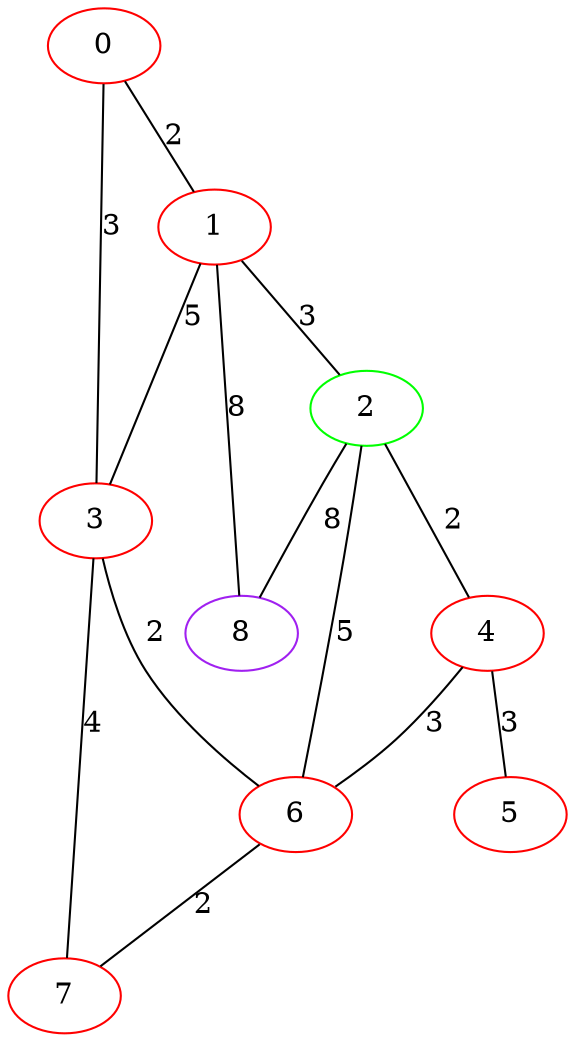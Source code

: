 graph "" {
0 [color=red, weight=1];
1 [color=red, weight=1];
2 [color=green, weight=2];
3 [color=red, weight=1];
4 [color=red, weight=1];
5 [color=red, weight=1];
6 [color=red, weight=1];
7 [color=red, weight=1];
8 [color=purple, weight=4];
0 -- 1  [key=0, label=2];
0 -- 3  [key=0, label=3];
1 -- 8  [key=0, label=8];
1 -- 2  [key=0, label=3];
1 -- 3  [key=0, label=5];
2 -- 8  [key=0, label=8];
2 -- 4  [key=0, label=2];
2 -- 6  [key=0, label=5];
3 -- 6  [key=0, label=2];
3 -- 7  [key=0, label=4];
4 -- 5  [key=0, label=3];
4 -- 6  [key=0, label=3];
6 -- 7  [key=0, label=2];
}
